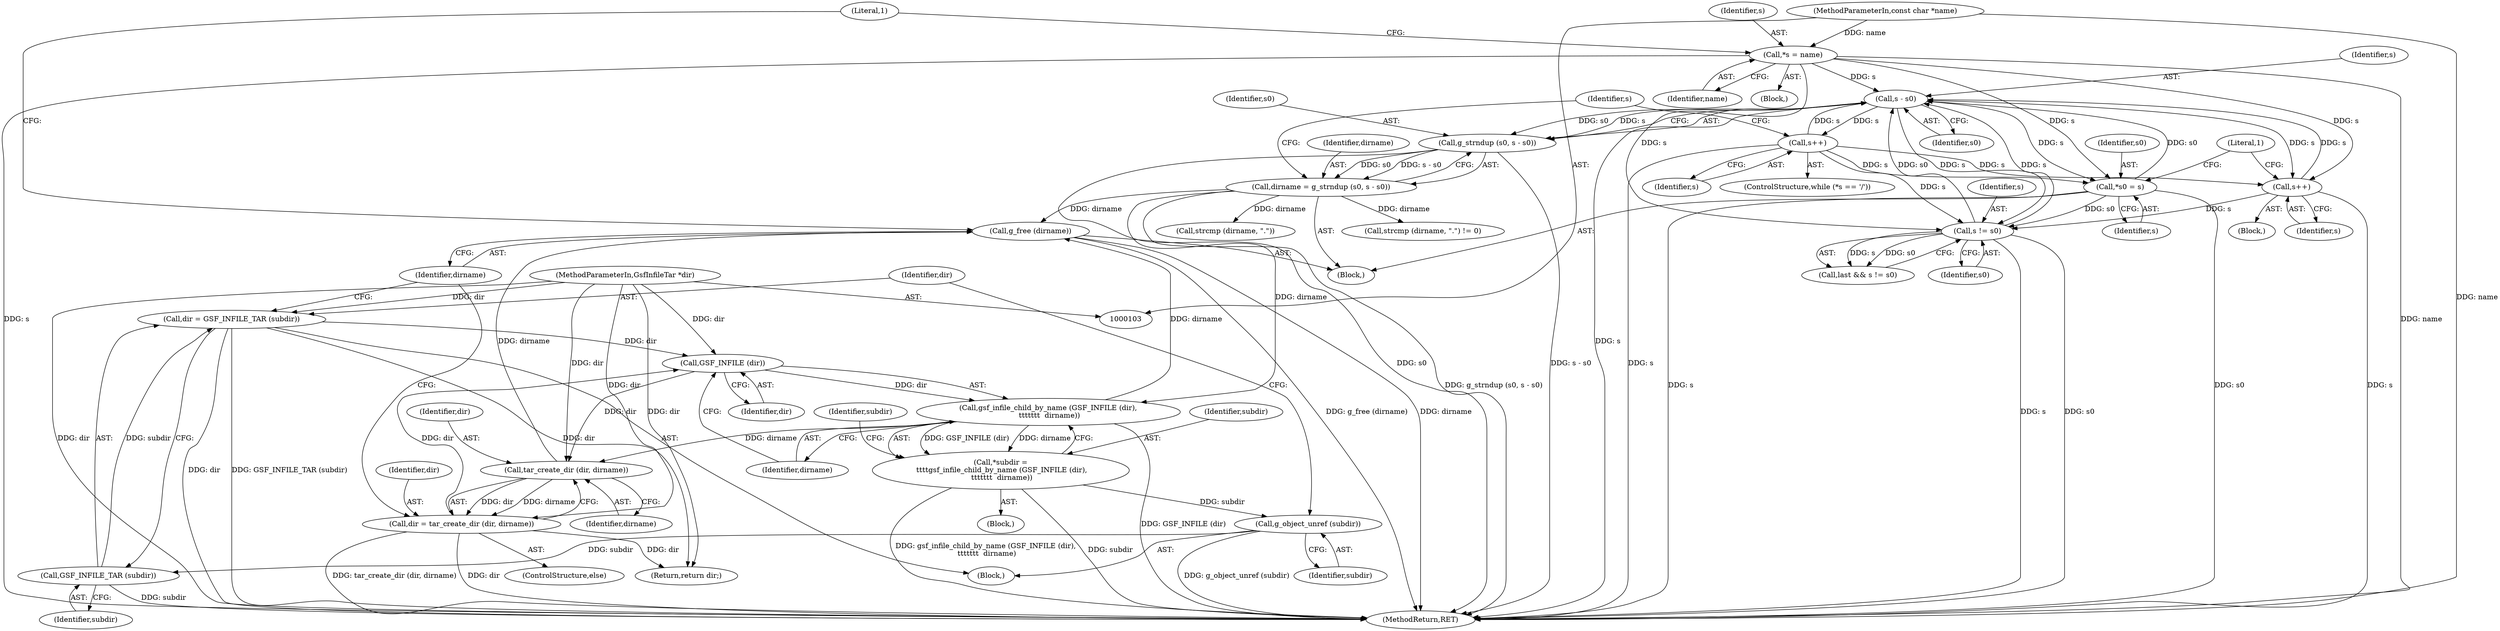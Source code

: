 digraph "1_libgsf_95a8351a75758cf10b3bf6abae0b6b461f90d9e5@API" {
"1000190" [label="(Call,g_free (dirname))"];
"1000187" [label="(Call,tar_create_dir (dir, dirname))"];
"1000172" [label="(Call,GSF_INFILE (dir))"];
"1000185" [label="(Call,dir = tar_create_dir (dir, dirname))"];
"1000104" [label="(MethodParameterIn,GsfInfileTar *dir)"];
"1000180" [label="(Call,dir = GSF_INFILE_TAR (subdir))"];
"1000182" [label="(Call,GSF_INFILE_TAR (subdir))"];
"1000178" [label="(Call,g_object_unref (subdir))"];
"1000169" [label="(Call,*subdir =\n \t\t\t\tgsf_infile_child_by_name (GSF_INFILE (dir),\n \t\t\t\t\t\t\t  dirname))"];
"1000171" [label="(Call,gsf_infile_child_by_name (GSF_INFILE (dir),\n \t\t\t\t\t\t\t  dirname))"];
"1000147" [label="(Call,dirname = g_strndup (s0, s - s0))"];
"1000149" [label="(Call,g_strndup (s0, s - s0))"];
"1000151" [label="(Call,s - s0)"];
"1000132" [label="(Call,s != s0)"];
"1000145" [label="(Call,s++)"];
"1000159" [label="(Call,s++)"];
"1000109" [label="(Call,*s = name)"];
"1000105" [label="(MethodParameterIn,const char *name)"];
"1000116" [label="(Call,*s0 = s)"];
"1000191" [label="(Identifier,dirname)"];
"1000177" [label="(Block,)"];
"1000146" [label="(Identifier,s)"];
"1000122" [label="(Block,)"];
"1000176" [label="(Identifier,subdir)"];
"1000183" [label="(Identifier,subdir)"];
"1000169" [label="(Call,*subdir =\n \t\t\t\tgsf_infile_child_by_name (GSF_INFILE (dir),\n \t\t\t\t\t\t\t  dirname))"];
"1000113" [label="(Literal,1)"];
"1000174" [label="(Identifier,dirname)"];
"1000116" [label="(Call,*s0 = s)"];
"1000114" [label="(Block,)"];
"1000179" [label="(Identifier,subdir)"];
"1000170" [label="(Identifier,subdir)"];
"1000145" [label="(Call,s++)"];
"1000180" [label="(Call,dir = GSF_INFILE_TAR (subdir))"];
"1000152" [label="(Identifier,s)"];
"1000148" [label="(Identifier,dirname)"];
"1000111" [label="(Identifier,name)"];
"1000118" [label="(Identifier,s)"];
"1000192" [label="(MethodReturn,RET)"];
"1000160" [label="(Identifier,s)"];
"1000187" [label="(Call,tar_create_dir (dir, dirname))"];
"1000147" [label="(Call,dirname = g_strndup (s0, s - s0))"];
"1000173" [label="(Identifier,dir)"];
"1000107" [label="(Block,)"];
"1000133" [label="(Identifier,s)"];
"1000154" [label="(ControlStructure,while (*s == '/'))"];
"1000186" [label="(Identifier,dir)"];
"1000151" [label="(Call,s - s0)"];
"1000109" [label="(Call,*s = name)"];
"1000181" [label="(Identifier,dir)"];
"1000110" [label="(Identifier,s)"];
"1000171" [label="(Call,gsf_infile_child_by_name (GSF_INFILE (dir),\n \t\t\t\t\t\t\t  dirname))"];
"1000150" [label="(Identifier,s0)"];
"1000178" [label="(Call,g_object_unref (subdir))"];
"1000190" [label="(Call,g_free (dirname))"];
"1000137" [label="(Return,return dir;)"];
"1000167" [label="(Block,)"];
"1000149" [label="(Call,g_strndup (s0, s - s0))"];
"1000162" [label="(Call,strcmp (dirname, \".\") != 0)"];
"1000153" [label="(Identifier,s0)"];
"1000121" [label="(Literal,1)"];
"1000185" [label="(Call,dir = tar_create_dir (dir, dirname))"];
"1000188" [label="(Identifier,dir)"];
"1000130" [label="(Call,last && s != s0)"];
"1000105" [label="(MethodParameterIn,const char *name)"];
"1000104" [label="(MethodParameterIn,GsfInfileTar *dir)"];
"1000157" [label="(Identifier,s)"];
"1000134" [label="(Identifier,s0)"];
"1000132" [label="(Call,s != s0)"];
"1000184" [label="(ControlStructure,else)"];
"1000189" [label="(Identifier,dirname)"];
"1000159" [label="(Call,s++)"];
"1000117" [label="(Identifier,s0)"];
"1000182" [label="(Call,GSF_INFILE_TAR (subdir))"];
"1000172" [label="(Call,GSF_INFILE (dir))"];
"1000163" [label="(Call,strcmp (dirname, \".\"))"];
"1000190" -> "1000114"  [label="AST: "];
"1000190" -> "1000191"  [label="CFG: "];
"1000191" -> "1000190"  [label="AST: "];
"1000113" -> "1000190"  [label="CFG: "];
"1000190" -> "1000192"  [label="DDG: g_free (dirname)"];
"1000190" -> "1000192"  [label="DDG: dirname"];
"1000187" -> "1000190"  [label="DDG: dirname"];
"1000171" -> "1000190"  [label="DDG: dirname"];
"1000147" -> "1000190"  [label="DDG: dirname"];
"1000187" -> "1000185"  [label="AST: "];
"1000187" -> "1000189"  [label="CFG: "];
"1000188" -> "1000187"  [label="AST: "];
"1000189" -> "1000187"  [label="AST: "];
"1000185" -> "1000187"  [label="CFG: "];
"1000187" -> "1000185"  [label="DDG: dir"];
"1000187" -> "1000185"  [label="DDG: dirname"];
"1000172" -> "1000187"  [label="DDG: dir"];
"1000104" -> "1000187"  [label="DDG: dir"];
"1000171" -> "1000187"  [label="DDG: dirname"];
"1000172" -> "1000171"  [label="AST: "];
"1000172" -> "1000173"  [label="CFG: "];
"1000173" -> "1000172"  [label="AST: "];
"1000174" -> "1000172"  [label="CFG: "];
"1000172" -> "1000171"  [label="DDG: dir"];
"1000185" -> "1000172"  [label="DDG: dir"];
"1000180" -> "1000172"  [label="DDG: dir"];
"1000104" -> "1000172"  [label="DDG: dir"];
"1000185" -> "1000184"  [label="AST: "];
"1000186" -> "1000185"  [label="AST: "];
"1000191" -> "1000185"  [label="CFG: "];
"1000185" -> "1000192"  [label="DDG: dir"];
"1000185" -> "1000192"  [label="DDG: tar_create_dir (dir, dirname)"];
"1000185" -> "1000137"  [label="DDG: dir"];
"1000104" -> "1000185"  [label="DDG: dir"];
"1000104" -> "1000103"  [label="AST: "];
"1000104" -> "1000192"  [label="DDG: dir"];
"1000104" -> "1000137"  [label="DDG: dir"];
"1000104" -> "1000180"  [label="DDG: dir"];
"1000180" -> "1000177"  [label="AST: "];
"1000180" -> "1000182"  [label="CFG: "];
"1000181" -> "1000180"  [label="AST: "];
"1000182" -> "1000180"  [label="AST: "];
"1000191" -> "1000180"  [label="CFG: "];
"1000180" -> "1000192"  [label="DDG: dir"];
"1000180" -> "1000192"  [label="DDG: GSF_INFILE_TAR (subdir)"];
"1000180" -> "1000137"  [label="DDG: dir"];
"1000182" -> "1000180"  [label="DDG: subdir"];
"1000182" -> "1000183"  [label="CFG: "];
"1000183" -> "1000182"  [label="AST: "];
"1000182" -> "1000192"  [label="DDG: subdir"];
"1000178" -> "1000182"  [label="DDG: subdir"];
"1000178" -> "1000177"  [label="AST: "];
"1000178" -> "1000179"  [label="CFG: "];
"1000179" -> "1000178"  [label="AST: "];
"1000181" -> "1000178"  [label="CFG: "];
"1000178" -> "1000192"  [label="DDG: g_object_unref (subdir)"];
"1000169" -> "1000178"  [label="DDG: subdir"];
"1000169" -> "1000167"  [label="AST: "];
"1000169" -> "1000171"  [label="CFG: "];
"1000170" -> "1000169"  [label="AST: "];
"1000171" -> "1000169"  [label="AST: "];
"1000176" -> "1000169"  [label="CFG: "];
"1000169" -> "1000192"  [label="DDG: gsf_infile_child_by_name (GSF_INFILE (dir),\n \t\t\t\t\t\t\t  dirname)"];
"1000169" -> "1000192"  [label="DDG: subdir"];
"1000171" -> "1000169"  [label="DDG: GSF_INFILE (dir)"];
"1000171" -> "1000169"  [label="DDG: dirname"];
"1000171" -> "1000174"  [label="CFG: "];
"1000174" -> "1000171"  [label="AST: "];
"1000171" -> "1000192"  [label="DDG: GSF_INFILE (dir)"];
"1000147" -> "1000171"  [label="DDG: dirname"];
"1000147" -> "1000114"  [label="AST: "];
"1000147" -> "1000149"  [label="CFG: "];
"1000148" -> "1000147"  [label="AST: "];
"1000149" -> "1000147"  [label="AST: "];
"1000157" -> "1000147"  [label="CFG: "];
"1000147" -> "1000192"  [label="DDG: g_strndup (s0, s - s0)"];
"1000149" -> "1000147"  [label="DDG: s0"];
"1000149" -> "1000147"  [label="DDG: s - s0"];
"1000147" -> "1000162"  [label="DDG: dirname"];
"1000147" -> "1000163"  [label="DDG: dirname"];
"1000149" -> "1000151"  [label="CFG: "];
"1000150" -> "1000149"  [label="AST: "];
"1000151" -> "1000149"  [label="AST: "];
"1000149" -> "1000192"  [label="DDG: s - s0"];
"1000149" -> "1000192"  [label="DDG: s0"];
"1000151" -> "1000149"  [label="DDG: s0"];
"1000151" -> "1000149"  [label="DDG: s"];
"1000151" -> "1000153"  [label="CFG: "];
"1000152" -> "1000151"  [label="AST: "];
"1000153" -> "1000151"  [label="AST: "];
"1000151" -> "1000192"  [label="DDG: s"];
"1000151" -> "1000116"  [label="DDG: s"];
"1000151" -> "1000132"  [label="DDG: s"];
"1000151" -> "1000145"  [label="DDG: s"];
"1000132" -> "1000151"  [label="DDG: s"];
"1000132" -> "1000151"  [label="DDG: s0"];
"1000145" -> "1000151"  [label="DDG: s"];
"1000159" -> "1000151"  [label="DDG: s"];
"1000109" -> "1000151"  [label="DDG: s"];
"1000116" -> "1000151"  [label="DDG: s0"];
"1000151" -> "1000159"  [label="DDG: s"];
"1000132" -> "1000130"  [label="AST: "];
"1000132" -> "1000134"  [label="CFG: "];
"1000133" -> "1000132"  [label="AST: "];
"1000134" -> "1000132"  [label="AST: "];
"1000130" -> "1000132"  [label="CFG: "];
"1000132" -> "1000192"  [label="DDG: s"];
"1000132" -> "1000192"  [label="DDG: s0"];
"1000132" -> "1000130"  [label="DDG: s"];
"1000132" -> "1000130"  [label="DDG: s0"];
"1000145" -> "1000132"  [label="DDG: s"];
"1000159" -> "1000132"  [label="DDG: s"];
"1000109" -> "1000132"  [label="DDG: s"];
"1000116" -> "1000132"  [label="DDG: s0"];
"1000145" -> "1000122"  [label="AST: "];
"1000145" -> "1000146"  [label="CFG: "];
"1000146" -> "1000145"  [label="AST: "];
"1000121" -> "1000145"  [label="CFG: "];
"1000145" -> "1000192"  [label="DDG: s"];
"1000159" -> "1000145"  [label="DDG: s"];
"1000109" -> "1000145"  [label="DDG: s"];
"1000159" -> "1000154"  [label="AST: "];
"1000159" -> "1000160"  [label="CFG: "];
"1000160" -> "1000159"  [label="AST: "];
"1000157" -> "1000159"  [label="CFG: "];
"1000159" -> "1000192"  [label="DDG: s"];
"1000159" -> "1000116"  [label="DDG: s"];
"1000109" -> "1000107"  [label="AST: "];
"1000109" -> "1000111"  [label="CFG: "];
"1000110" -> "1000109"  [label="AST: "];
"1000111" -> "1000109"  [label="AST: "];
"1000113" -> "1000109"  [label="CFG: "];
"1000109" -> "1000192"  [label="DDG: s"];
"1000109" -> "1000192"  [label="DDG: name"];
"1000105" -> "1000109"  [label="DDG: name"];
"1000109" -> "1000116"  [label="DDG: s"];
"1000105" -> "1000103"  [label="AST: "];
"1000105" -> "1000192"  [label="DDG: name"];
"1000116" -> "1000114"  [label="AST: "];
"1000116" -> "1000118"  [label="CFG: "];
"1000117" -> "1000116"  [label="AST: "];
"1000118" -> "1000116"  [label="AST: "];
"1000121" -> "1000116"  [label="CFG: "];
"1000116" -> "1000192"  [label="DDG: s"];
"1000116" -> "1000192"  [label="DDG: s0"];
}
